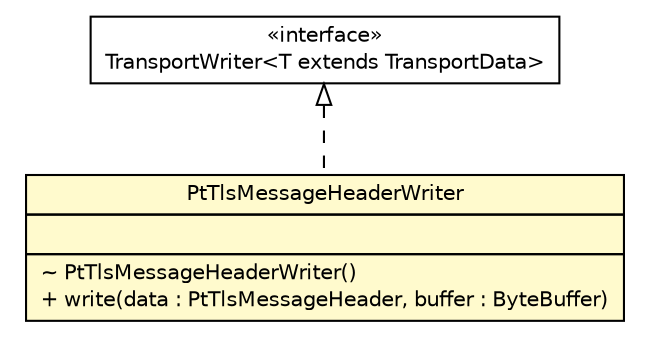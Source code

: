 #!/usr/local/bin/dot
#
# Class diagram 
# Generated by UMLGraph version R5_6 (http://www.umlgraph.org/)
#

digraph G {
	edge [fontname="Helvetica",fontsize=10,labelfontname="Helvetica",labelfontsize=10];
	node [fontname="Helvetica",fontsize=10,shape=plaintext];
	nodesep=0.25;
	ranksep=0.5;
	// de.hsbremen.tc.tnc.message.t.serialize.bytebuffer.TransportWriter<T extends de.hsbremen.tc.tnc.message.t.TransportData>
	c137587 [label=<<table title="de.hsbremen.tc.tnc.message.t.serialize.bytebuffer.TransportWriter" border="0" cellborder="1" cellspacing="0" cellpadding="2" port="p" href="../../../../../../../de/hsbremen/tc/tnc/message/t/serialize/bytebuffer/TransportWriter.html">
		<tr><td><table border="0" cellspacing="0" cellpadding="1">
<tr><td align="center" balign="center"> &#171;interface&#187; </td></tr>
<tr><td align="center" balign="center"> TransportWriter&lt;T extends TransportData&gt; </td></tr>
		</table></td></tr>
		</table>>, URL="../../../../../../../de/hsbremen/tc/tnc/message/t/serialize/bytebuffer/TransportWriter.html", fontname="Helvetica", fontcolor="black", fontsize=10.0];
	// org.ietf.nea.pt.serialize.writer.bytebuffer.PtTlsMessageHeaderWriter
	c137641 [label=<<table title="org.ietf.nea.pt.serialize.writer.bytebuffer.PtTlsMessageHeaderWriter" border="0" cellborder="1" cellspacing="0" cellpadding="2" port="p" bgcolor="lemonChiffon" href="./PtTlsMessageHeaderWriter.html">
		<tr><td><table border="0" cellspacing="0" cellpadding="1">
<tr><td align="center" balign="center"> PtTlsMessageHeaderWriter </td></tr>
		</table></td></tr>
		<tr><td><table border="0" cellspacing="0" cellpadding="1">
<tr><td align="left" balign="left">  </td></tr>
		</table></td></tr>
		<tr><td><table border="0" cellspacing="0" cellpadding="1">
<tr><td align="left" balign="left"> ~ PtTlsMessageHeaderWriter() </td></tr>
<tr><td align="left" balign="left"> + write(data : PtTlsMessageHeader, buffer : ByteBuffer) </td></tr>
		</table></td></tr>
		</table>>, URL="./PtTlsMessageHeaderWriter.html", fontname="Helvetica", fontcolor="black", fontsize=10.0];
	//org.ietf.nea.pt.serialize.writer.bytebuffer.PtTlsMessageHeaderWriter implements de.hsbremen.tc.tnc.message.t.serialize.bytebuffer.TransportWriter<T extends de.hsbremen.tc.tnc.message.t.TransportData>
	c137587:p -> c137641:p [dir=back,arrowtail=empty,style=dashed];
}

